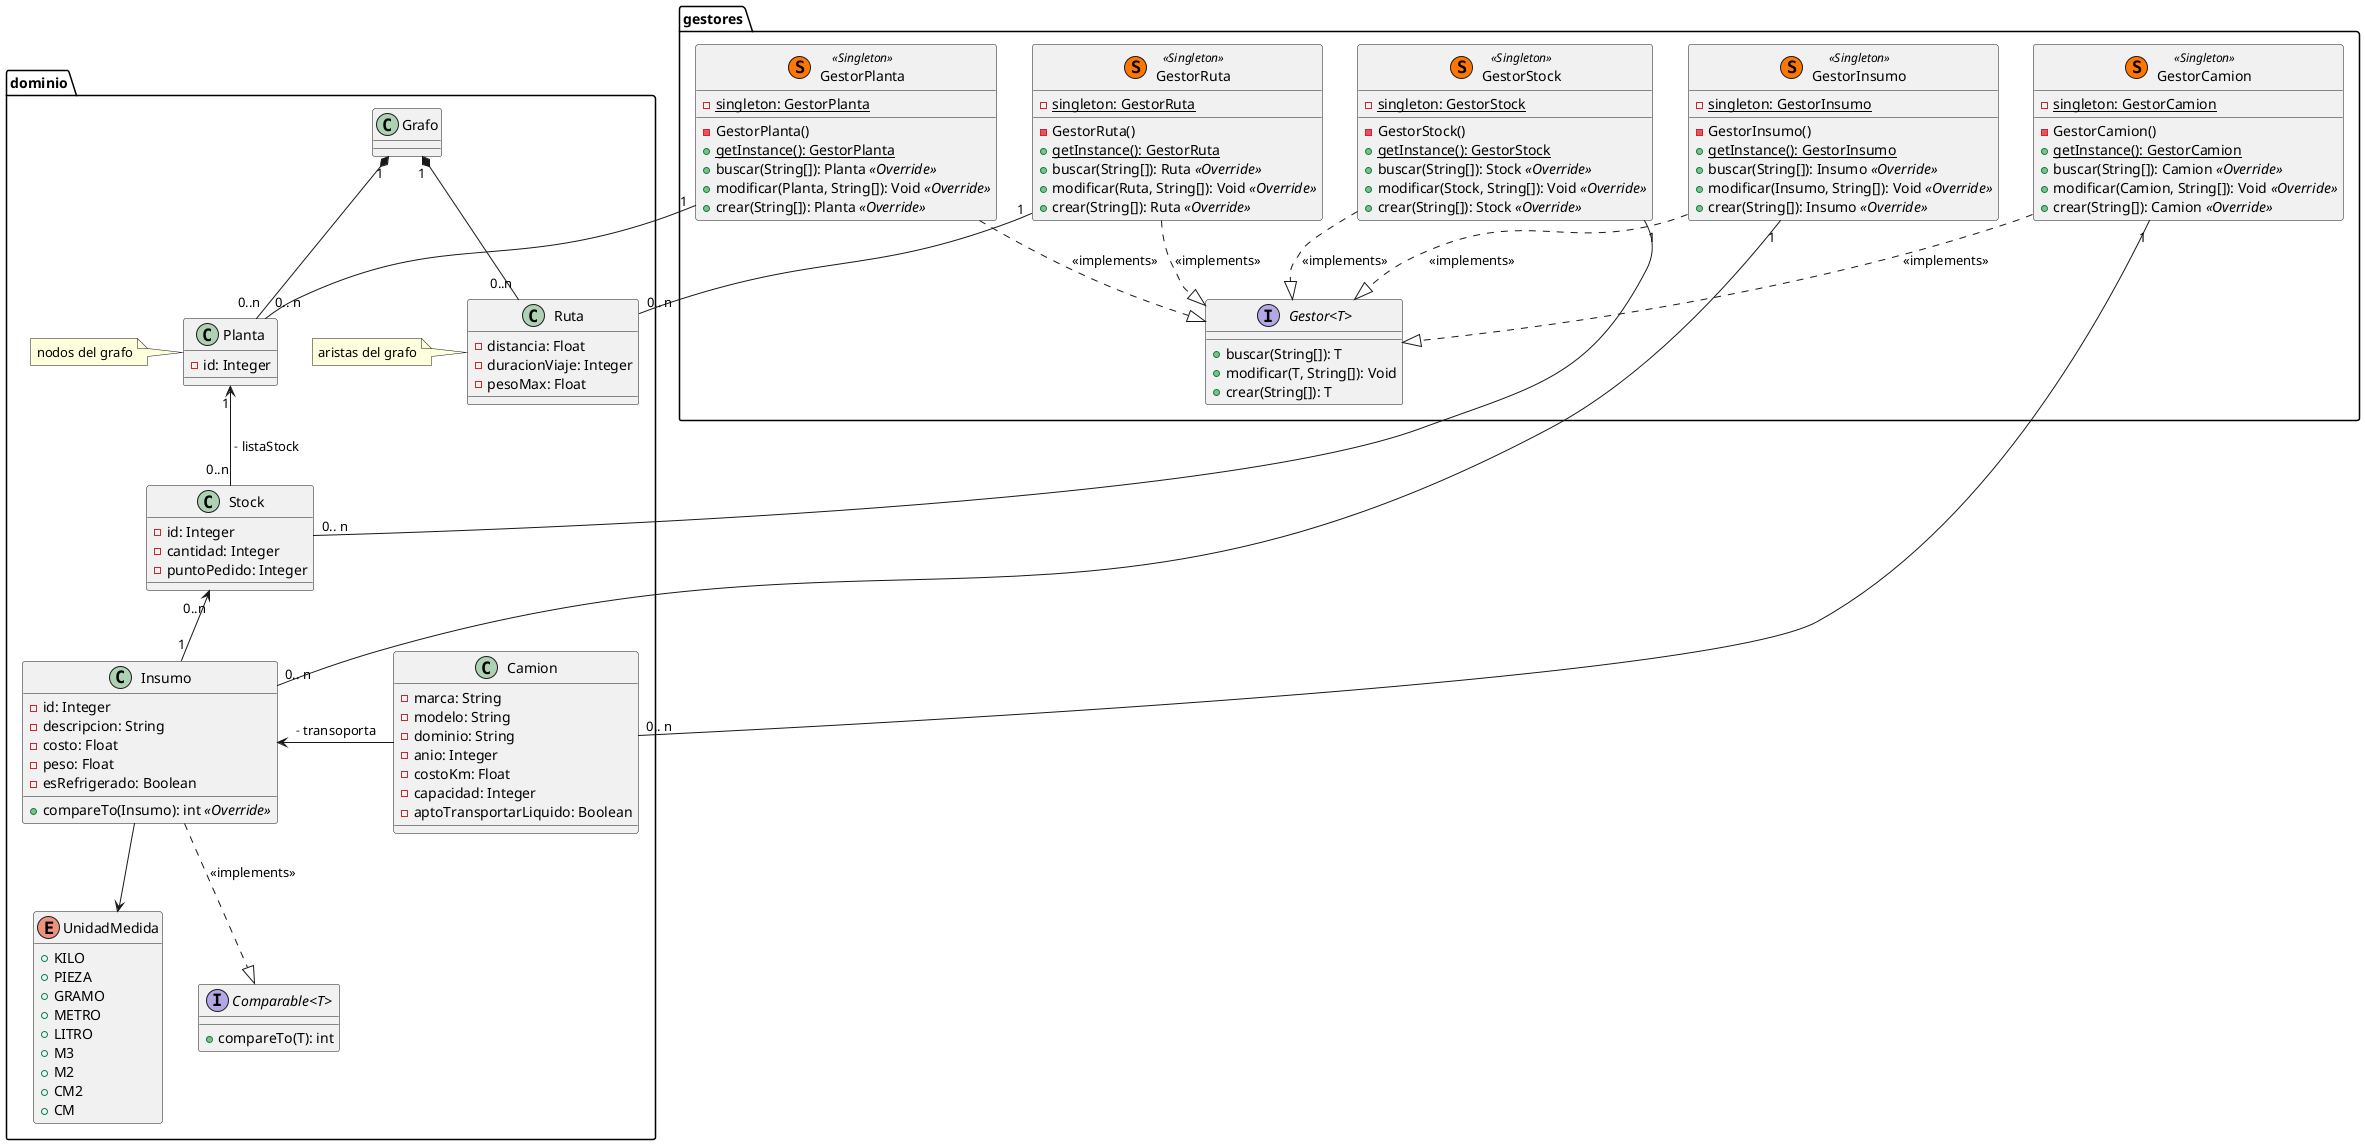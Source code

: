 @startuml

hide enum methods

package dominio{
    class Grafo{

    }

    class Insumo{
        -id: Integer
        -descripcion: String
        -costo: Float
        -peso: Float
        -esRefrigerado: Boolean
        +compareTo(Insumo): int //<<Override>>//
    }

    enum UnidadMedida{
        +KILO
        +PIEZA
        +GRAMO
        +METRO
        +LITRO
        +M3
        +M2
        +CM2
        +CM
    }

    class Stock{
        -id: Integer
        -cantidad: Integer
        -puntoPedido: Integer
    }

    class Planta{
        -id: Integer
    }
    note left: nodos del grafo

    class Ruta{
        -distancia: Float
        -duracionViaje: Integer
        -pesoMax: Float
    }
    note left: aristas del grafo

    class Camion{
        -marca: String
        -modelo: String
        -dominio: String
        -anio: Integer
        -costoKm: Float
        -capacidad: Integer
        -aptoTransportarLiquido: Boolean
    }

    interface "Comparable<T>"{
            +compareTo(T): int
    }

    Insumo ..|> "Comparable<T>": "<<implements>>"
    Insumo --> UnidadMedida
    Stock "0..n" <-- "1" Insumo
    Planta "1" <-- "0..n" Stock: " ˗ listaStock"
    Grafo "1" *-- "0..n" Planta
    Grafo "1" *-- "0..n" Ruta
    Camion --> Insumo: ˗ transoporta
    Planta -[hidden]|> Ruta
    Insumo -[hidden]|> Camion
}

package gestores{
    class GestorInsumo <<(S, #FF7700) Singleton>> {
        -{static} singleton: GestorInsumo
        -GestorInsumo()
        +{static} getInstance(): GestorInsumo
        +buscar(String[]): Insumo //<<Override>>//
        +modificar(Insumo, String[]): Void //<<Override>>//
        +crear(String[]): Insumo //<<Override>>//
    }

    class GestorPlanta <<(S, #FF7700) Singleton>> {
        -{static} singleton: GestorPlanta
        -GestorPlanta()
        +{static} getInstance(): GestorPlanta
        +buscar(String[]): Planta //<<Override>>//
        +modificar(Planta, String[]): Void //<<Override>>//
        +crear(String[]): Planta //<<Override>>//
    }

    class GestorStock <<(S, #FF7700) Singleton>> {
        -{static} singleton: GestorStock
        -GestorStock()
        +{static} getInstance(): GestorStock
        +buscar(String[]): Stock //<<Override>>// 
        +modificar(Stock, String[]): Void //<<Override>>//
        +crear(String[]): Stock //<<Override>>//
    }

    class GestorRuta <<(S, #FF7700) Singleton>> {
        -{static} singleton: GestorRuta
        -GestorRuta()
        +{static} getInstance(): GestorRuta
        +buscar(String[]): Ruta //<<Override>>// 
        +modificar(Ruta, String[]): Void //<<Override>>//
        +crear(String[]): Ruta //<<Override>>//
    }

    class GestorCamion <<(S, #FF7700) Singleton>> {
        -{static} singleton: GestorCamion
        -GestorCamion()
        +{static} getInstance(): GestorCamion
        +buscar(String[]): Camion //<<Override>>//
        +modificar(Camion, String[]): Void //<<Override>>//
        +crear(String[]): Camion //<<Override>>//
    }

    interface "Gestor<T>"{
        +buscar(String[]): T 
        +modificar(T, String[]): Void
        +crear(String[]): T
    }

    GestorRuta ..|> "Gestor<T>": "<<implements>>"
    GestorCamion ..|> "Gestor<T>": "<<implements>>"
    GestorPlanta ..|> "Gestor<T>": "<<implements>>"
    GestorInsumo ..|> "Gestor<T>": "<<implements>>"
    GestorStock ..|> "Gestor<T>": "<<implements>>"
}

GestorRuta "1" -- "0.. n" Ruta
GestorCamion "1" -- "0.. n" Camion
GestorPlanta "1" -- "0.. n" Planta
GestorInsumo "1" -- "0.. n" Insumo
GestorStock "1" -- "0.. n" Stock

@enduml